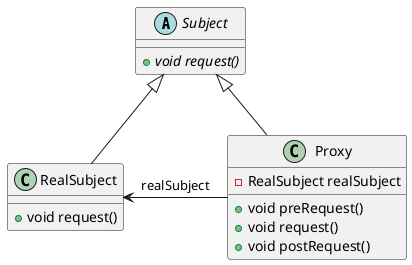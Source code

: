 @startuml

abstract class Subject{
+{abstract} void request()
}

class RealSubject extends Subject {
+void request()
}

class Proxy {
-RealSubject realSubject
+void preRequest()
+void request()
+void postRequest()
}

Subject <|-- Proxy
RealSubject <-right- Proxy : realSubject

@enduml